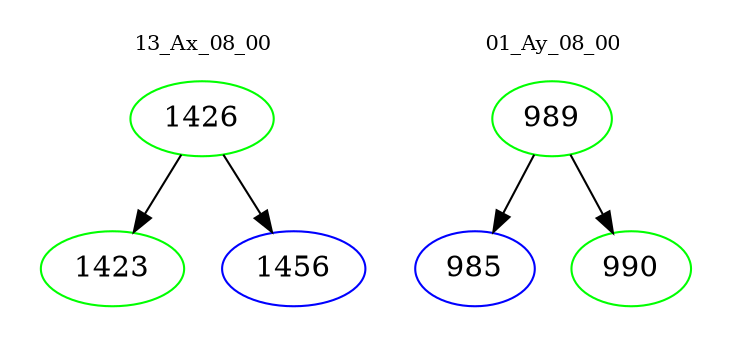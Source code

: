 digraph{
subgraph cluster_0 {
color = white
label = "13_Ax_08_00";
fontsize=10;
T0_1426 [label="1426", color="green"]
T0_1426 -> T0_1423 [color="black"]
T0_1423 [label="1423", color="green"]
T0_1426 -> T0_1456 [color="black"]
T0_1456 [label="1456", color="blue"]
}
subgraph cluster_1 {
color = white
label = "01_Ay_08_00";
fontsize=10;
T1_989 [label="989", color="green"]
T1_989 -> T1_985 [color="black"]
T1_985 [label="985", color="blue"]
T1_989 -> T1_990 [color="black"]
T1_990 [label="990", color="green"]
}
}
